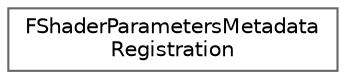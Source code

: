 digraph "Graphical Class Hierarchy"
{
 // INTERACTIVE_SVG=YES
 // LATEX_PDF_SIZE
  bgcolor="transparent";
  edge [fontname=Helvetica,fontsize=10,labelfontname=Helvetica,labelfontsize=10];
  node [fontname=Helvetica,fontsize=10,shape=box,height=0.2,width=0.4];
  rankdir="LR";
  Node0 [id="Node000000",label="FShaderParametersMetadata\lRegistration",height=0.2,width=0.4,color="grey40", fillcolor="white", style="filled",URL="$da/d93/classFShaderParametersMetadataRegistration.html",tooltip=" "];
}
